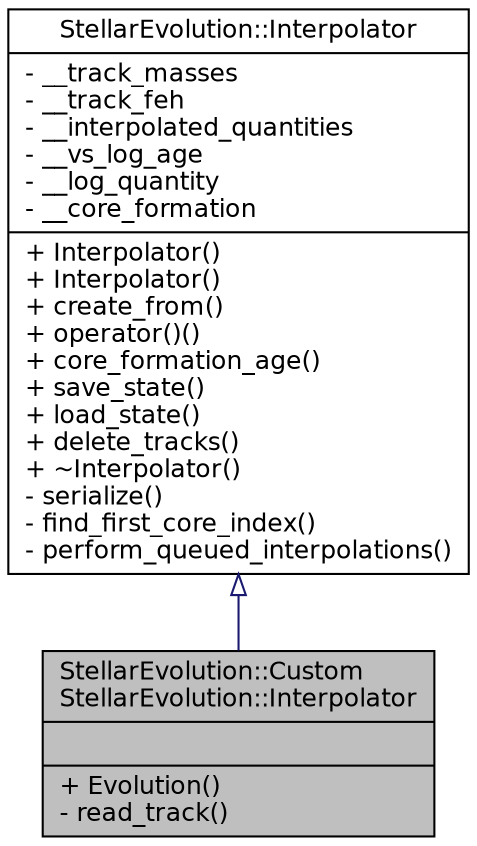 digraph "StellarEvolution::CustomStellarEvolution::Interpolator"
{
 // INTERACTIVE_SVG=YES
  edge [fontname="Helvetica",fontsize="12",labelfontname="Helvetica",labelfontsize="12"];
  node [fontname="Helvetica",fontsize="12",shape=record];
  Node2 [label="{StellarEvolution::Custom\lStellarEvolution::Interpolator\n||+ Evolution()\l- read_track()\l}",height=0.2,width=0.4,color="black", fillcolor="grey75", style="filled", fontcolor="black"];
  Node3 -> Node2 [dir="back",color="midnightblue",fontsize="12",style="solid",arrowtail="onormal",fontname="Helvetica"];
  Node3 [label="{StellarEvolution::Interpolator\n|- __track_masses\l- __track_feh\l- __interpolated_quantities\l- __vs_log_age\l- __log_quantity\l- __core_formation\l|+ Interpolator()\l+ Interpolator()\l+ create_from()\l+ operator()()\l+ core_formation_age()\l+ save_state()\l+ load_state()\l+ delete_tracks()\l+ ~Interpolator()\l- serialize()\l- find_first_core_index()\l- perform_queued_interpolations()\l}",height=0.2,width=0.4,color="black", fillcolor="white", style="filled",URL="$classStellarEvolution_1_1Interpolator.html",tooltip="A class that interpolates among stellar evolution tracks. "];
}
